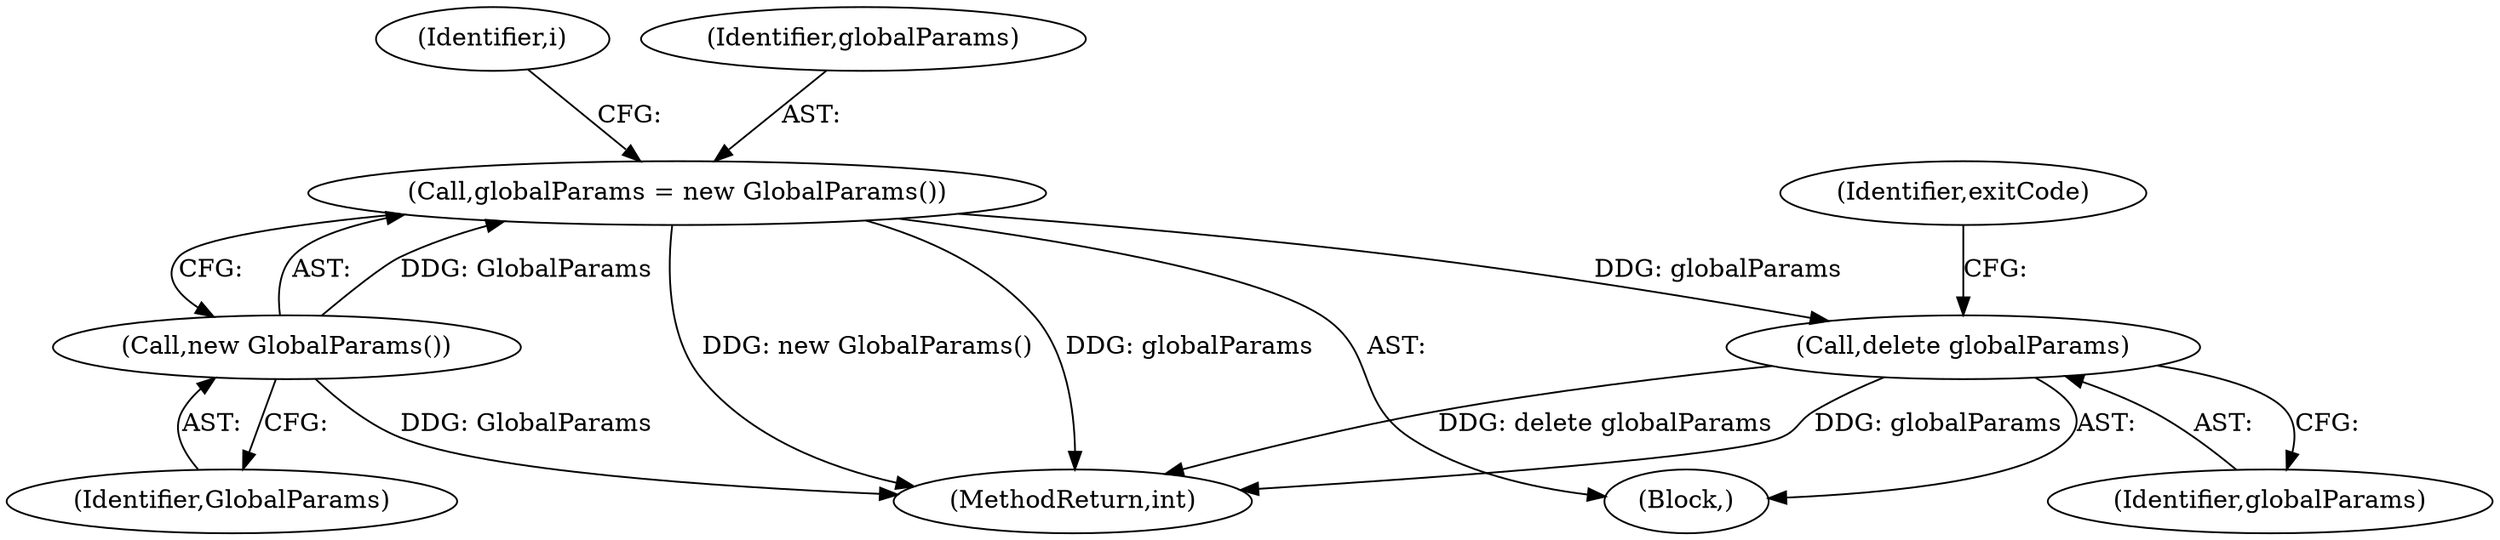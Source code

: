 digraph "0_poppler_5c9b08a875b07853be6c44e43ff5f7f059df666a@API" {
"1001128" [label="(Call,delete globalParams)"];
"1000195" [label="(Call,globalParams = new GlobalParams())"];
"1000197" [label="(Call,new GlobalParams())"];
"1000198" [label="(Identifier,GlobalParams)"];
"1000201" [label="(Identifier,i)"];
"1000197" [label="(Call,new GlobalParams())"];
"1000195" [label="(Call,globalParams = new GlobalParams())"];
"1000104" [label="(Block,)"];
"1001129" [label="(Identifier,globalParams)"];
"1001131" [label="(Identifier,exitCode)"];
"1001128" [label="(Call,delete globalParams)"];
"1001132" [label="(MethodReturn,int)"];
"1000196" [label="(Identifier,globalParams)"];
"1001128" -> "1000104"  [label="AST: "];
"1001128" -> "1001129"  [label="CFG: "];
"1001129" -> "1001128"  [label="AST: "];
"1001131" -> "1001128"  [label="CFG: "];
"1001128" -> "1001132"  [label="DDG: globalParams"];
"1001128" -> "1001132"  [label="DDG: delete globalParams"];
"1000195" -> "1001128"  [label="DDG: globalParams"];
"1000195" -> "1000104"  [label="AST: "];
"1000195" -> "1000197"  [label="CFG: "];
"1000196" -> "1000195"  [label="AST: "];
"1000197" -> "1000195"  [label="AST: "];
"1000201" -> "1000195"  [label="CFG: "];
"1000195" -> "1001132"  [label="DDG: new GlobalParams()"];
"1000195" -> "1001132"  [label="DDG: globalParams"];
"1000197" -> "1000195"  [label="DDG: GlobalParams"];
"1000197" -> "1000198"  [label="CFG: "];
"1000198" -> "1000197"  [label="AST: "];
"1000197" -> "1001132"  [label="DDG: GlobalParams"];
}
